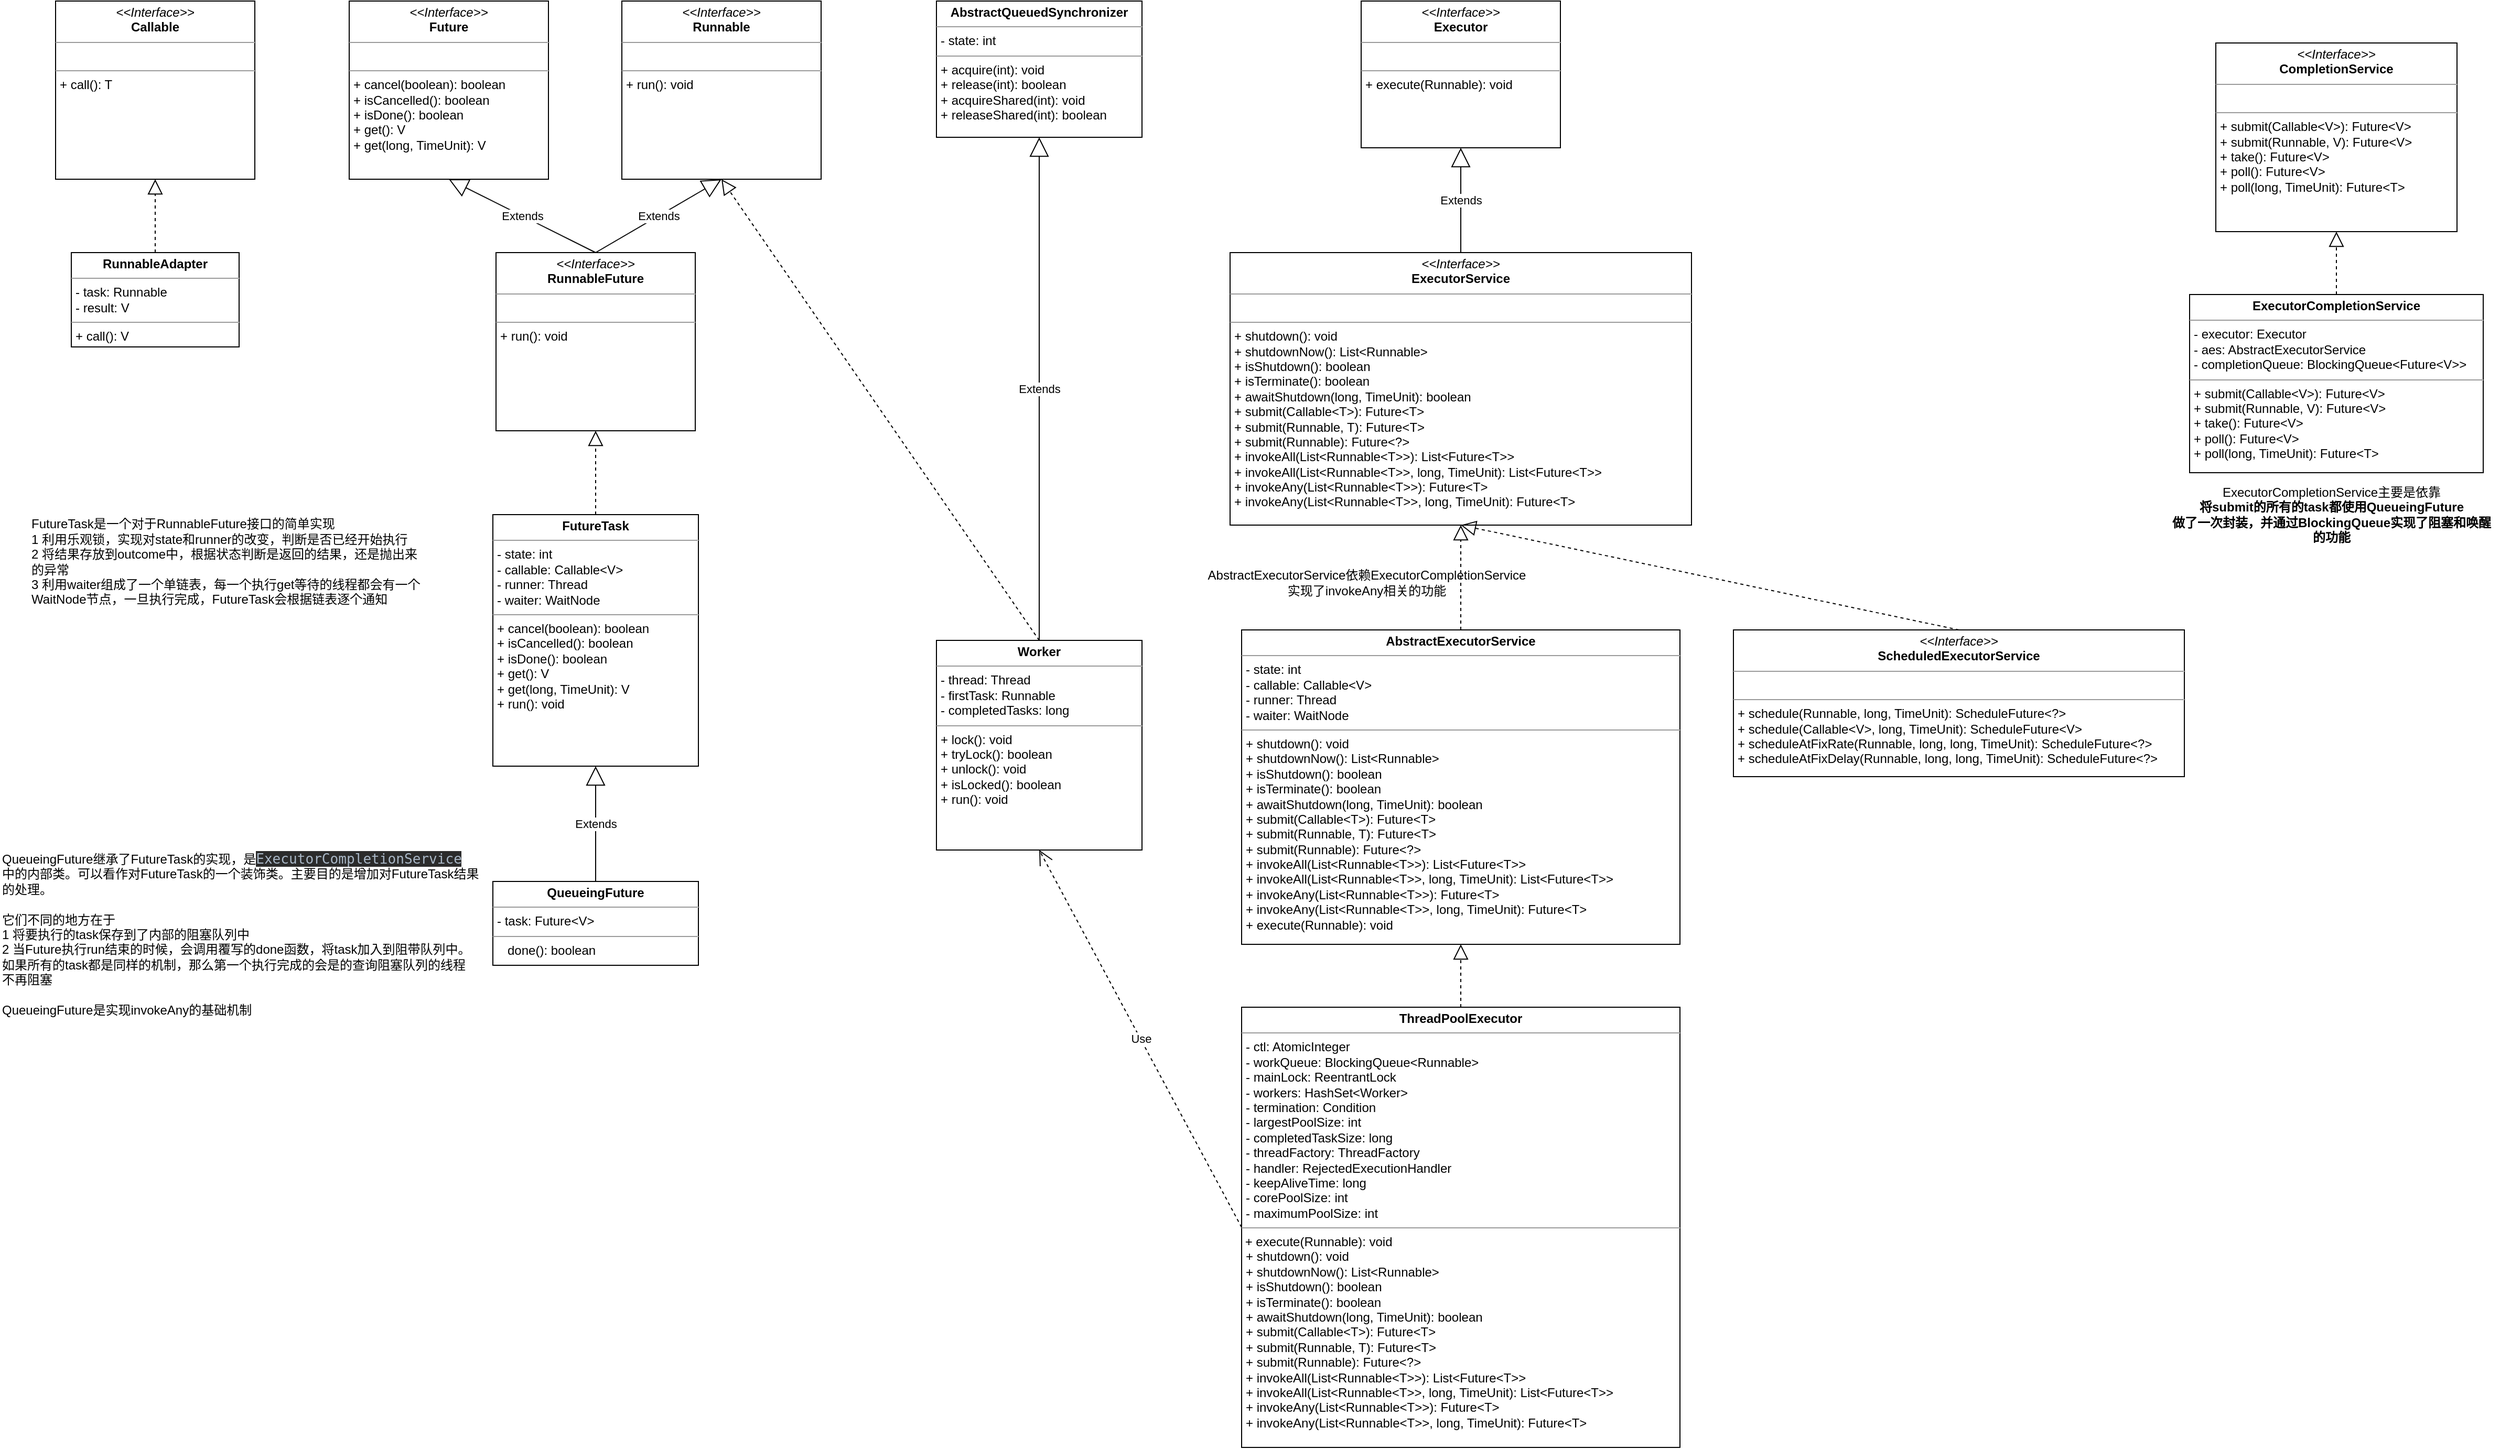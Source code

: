 <mxfile version="15.5.4" type="embed"><diagram id="TC-7iP8uIICtkVpKpASy" name="Page-1"><mxGraphModel dx="2897" dy="908" grid="1" gridSize="10" guides="1" tooltips="1" connect="1" arrows="1" fold="1" page="1" pageScale="1" pageWidth="850" pageHeight="1100" math="0" shadow="0"><root><mxCell id="0"/><mxCell id="1" parent="0"/><mxCell id="2" value="&lt;p style=&quot;margin: 0px ; margin-top: 4px ; text-align: center&quot;&gt;&lt;i&gt;&amp;lt;&amp;lt;Interface&amp;gt;&amp;gt;&lt;/i&gt;&lt;br&gt;&lt;b&gt;Executor&lt;/b&gt;&lt;/p&gt;&lt;hr size=&quot;1&quot;&gt;&lt;p style=&quot;margin: 0px ; margin-left: 4px&quot;&gt;&lt;br&gt;&lt;/p&gt;&lt;hr size=&quot;1&quot;&gt;&lt;p style=&quot;margin: 0px ; margin-left: 4px&quot;&gt;+ execute(Runnable): void&lt;/p&gt;" style="verticalAlign=top;align=left;overflow=fill;fontSize=12;fontFamily=Helvetica;html=1;" parent="1" vertex="1"><mxGeometry x="165" y="40" width="190" height="140" as="geometry"/></mxCell><mxCell id="3" value="&lt;p style=&quot;margin: 0px ; margin-top: 4px ; text-align: center&quot;&gt;&lt;i&gt;&amp;lt;&amp;lt;Interface&amp;gt;&amp;gt;&lt;/i&gt;&lt;br&gt;&lt;b&gt;ExecutorService&lt;/b&gt;&lt;/p&gt;&lt;hr size=&quot;1&quot;&gt;&lt;p style=&quot;margin: 0px ; margin-left: 4px&quot;&gt;&lt;br&gt;&lt;/p&gt;&lt;hr size=&quot;1&quot;&gt;&lt;p style=&quot;margin: 0px ; margin-left: 4px&quot;&gt;+ shutdown(): void&lt;/p&gt;&lt;p style=&quot;margin: 0px ; margin-left: 4px&quot;&gt;+ shutdownNow(): List&amp;lt;Runnable&amp;gt;&lt;/p&gt;&lt;p style=&quot;margin: 0px ; margin-left: 4px&quot;&gt;+ isShutdown(): boolean&lt;/p&gt;&lt;p style=&quot;margin: 0px ; margin-left: 4px&quot;&gt;+ isTerminate(): boolean&lt;/p&gt;&lt;p style=&quot;margin: 0px ; margin-left: 4px&quot;&gt;+ awaitShutdown(long, TimeUnit): boolean&lt;/p&gt;&lt;p style=&quot;margin: 0px ; margin-left: 4px&quot;&gt;+ submit(Callable&amp;lt;T&amp;gt;): Future&amp;lt;T&amp;gt;&lt;/p&gt;&lt;p style=&quot;margin: 0px ; margin-left: 4px&quot;&gt;+ submit(Runnable, T): Future&amp;lt;T&amp;gt;&lt;/p&gt;&lt;p style=&quot;margin: 0px ; margin-left: 4px&quot;&gt;+ submit(Runnable): Future&amp;lt;?&amp;gt;&lt;/p&gt;&lt;p style=&quot;margin: 0px ; margin-left: 4px&quot;&gt;+ invokeAll(List&amp;lt;Runnable&amp;lt;T&amp;gt;&amp;gt;): List&amp;lt;Future&amp;lt;T&amp;gt;&amp;gt;&lt;/p&gt;&lt;p style=&quot;margin: 0px ; margin-left: 4px&quot;&gt;+ invokeAll(List&amp;lt;Runnable&amp;lt;T&amp;gt;&amp;gt;, long, TimeUnit): List&amp;lt;Future&amp;lt;T&amp;gt;&amp;gt;&lt;/p&gt;&lt;p style=&quot;margin: 0px 0px 0px 4px&quot;&gt;+ invokeAny(List&amp;lt;Runnable&amp;lt;T&amp;gt;&amp;gt;): Future&amp;lt;T&amp;gt;&lt;/p&gt;&lt;p style=&quot;margin: 0px 0px 0px 4px&quot;&gt;+ invokeAny(List&amp;lt;Runnable&amp;lt;T&amp;gt;&amp;gt;, long, TimeUnit): Future&amp;lt;T&amp;gt;&lt;/p&gt;" style="verticalAlign=top;align=left;overflow=fill;fontSize=12;fontFamily=Helvetica;html=1;" parent="1" vertex="1"><mxGeometry x="40" y="280" width="440" height="260" as="geometry"/></mxCell><mxCell id="5" value="&lt;p style=&quot;margin: 0px ; margin-top: 4px ; text-align: center&quot;&gt;&lt;i&gt;&amp;lt;&amp;lt;Interface&amp;gt;&amp;gt;&lt;/i&gt;&lt;br&gt;&lt;b&gt;Future&lt;/b&gt;&lt;/p&gt;&lt;hr size=&quot;1&quot;&gt;&lt;p style=&quot;margin: 0px ; margin-left: 4px&quot;&gt;&lt;br&gt;&lt;/p&gt;&lt;hr size=&quot;1&quot;&gt;&lt;p style=&quot;margin: 0px ; margin-left: 4px&quot;&gt;+ cancel(boolean): boolean&lt;/p&gt;&lt;p style=&quot;margin: 0px ; margin-left: 4px&quot;&gt;+ isCancelled(): boolean&lt;/p&gt;&lt;p style=&quot;margin: 0px ; margin-left: 4px&quot;&gt;+ isDone(): boolean&lt;/p&gt;&lt;p style=&quot;margin: 0px ; margin-left: 4px&quot;&gt;+ get(): V&lt;/p&gt;&lt;p style=&quot;margin: 0px ; margin-left: 4px&quot;&gt;+ get(long, TimeUnit): V&lt;/p&gt;" style="verticalAlign=top;align=left;overflow=fill;fontSize=12;fontFamily=Helvetica;html=1;" parent="1" vertex="1"><mxGeometry x="-800" y="40" width="190" height="170" as="geometry"/></mxCell><mxCell id="6" value="&lt;p style=&quot;margin: 0px ; margin-top: 4px ; text-align: center&quot;&gt;&lt;i&gt;&amp;lt;&amp;lt;Interface&amp;gt;&amp;gt;&lt;/i&gt;&lt;br&gt;&lt;b&gt;Runnable&lt;/b&gt;&lt;/p&gt;&lt;hr size=&quot;1&quot;&gt;&lt;p style=&quot;margin: 0px ; margin-left: 4px&quot;&gt;&lt;br&gt;&lt;/p&gt;&lt;hr size=&quot;1&quot;&gt;&lt;p style=&quot;margin: 0px ; margin-left: 4px&quot;&gt;+ run(): void&lt;/p&gt;" style="verticalAlign=top;align=left;overflow=fill;fontSize=12;fontFamily=Helvetica;html=1;" parent="1" vertex="1"><mxGeometry x="-540" y="40" width="190" height="170" as="geometry"/></mxCell><mxCell id="7" value="&lt;p style=&quot;margin: 0px ; margin-top: 4px ; text-align: center&quot;&gt;&lt;i&gt;&amp;lt;&amp;lt;Interface&amp;gt;&amp;gt;&lt;/i&gt;&lt;br&gt;&lt;b&gt;RunnableFuture&lt;/b&gt;&lt;/p&gt;&lt;hr size=&quot;1&quot;&gt;&lt;p style=&quot;margin: 0px ; margin-left: 4px&quot;&gt;&lt;br&gt;&lt;/p&gt;&lt;hr size=&quot;1&quot;&gt;&lt;p style=&quot;margin: 0px ; margin-left: 4px&quot;&gt;+ run(): void&lt;/p&gt;" style="verticalAlign=top;align=left;overflow=fill;fontSize=12;fontFamily=Helvetica;html=1;" parent="1" vertex="1"><mxGeometry x="-660" y="280" width="190" height="170" as="geometry"/></mxCell><mxCell id="10" value="&lt;p style=&quot;margin: 0px ; margin-top: 4px ; text-align: center&quot;&gt;&lt;b&gt;FutureTask&lt;/b&gt;&lt;/p&gt;&lt;hr size=&quot;1&quot;&gt;&lt;p style=&quot;margin: 0px ; margin-left: 4px&quot;&gt;- state: int&lt;/p&gt;&lt;p style=&quot;margin: 0px ; margin-left: 4px&quot;&gt;- callable: Callable&amp;lt;V&amp;gt;&lt;/p&gt;&lt;p style=&quot;margin: 0px ; margin-left: 4px&quot;&gt;- runner: Thread&lt;/p&gt;&lt;p style=&quot;margin: 0px ; margin-left: 4px&quot;&gt;- waiter: WaitNode&lt;/p&gt;&lt;hr size=&quot;1&quot;&gt;&lt;p style=&quot;margin: 0px 0px 0px 4px&quot;&gt;+ cancel(boolean): boolean&lt;/p&gt;&lt;p style=&quot;margin: 0px 0px 0px 4px&quot;&gt;+ isCancelled(): boolean&lt;/p&gt;&lt;p style=&quot;margin: 0px 0px 0px 4px&quot;&gt;+ isDone(): boolean&lt;/p&gt;&lt;p style=&quot;margin: 0px 0px 0px 4px&quot;&gt;+ get(): V&lt;/p&gt;&lt;p style=&quot;margin: 0px 0px 0px 4px&quot;&gt;+ get(long, TimeUnit): V&lt;/p&gt;&lt;p style=&quot;margin: 0px 0px 0px 4px&quot;&gt;+ run(): void&lt;br&gt;&lt;/p&gt;" style="verticalAlign=top;align=left;overflow=fill;fontSize=12;fontFamily=Helvetica;html=1;" parent="1" vertex="1"><mxGeometry x="-663" y="530" width="196" height="240" as="geometry"/></mxCell><mxCell id="12" value="" style="endArrow=block;dashed=1;endFill=0;endSize=12;html=1;rounded=0;entryX=0.5;entryY=1;entryDx=0;entryDy=0;exitX=0.5;exitY=0;exitDx=0;exitDy=0;" parent="1" source="10" target="7" edge="1"><mxGeometry width="160" relative="1" as="geometry"><mxPoint x="-990" y="560" as="sourcePoint"/><mxPoint x="-830" y="560" as="targetPoint"/></mxGeometry></mxCell><mxCell id="13" value="Extends" style="endArrow=block;endSize=16;endFill=0;html=1;rounded=0;entryX=0.5;entryY=1;entryDx=0;entryDy=0;exitX=0.5;exitY=0;exitDx=0;exitDy=0;" parent="1" source="7" target="5" edge="1"><mxGeometry width="160" relative="1" as="geometry"><mxPoint x="-770" y="340" as="sourcePoint"/><mxPoint x="-610" y="340" as="targetPoint"/></mxGeometry></mxCell><mxCell id="14" value="Extends" style="endArrow=block;endSize=16;endFill=0;html=1;rounded=0;entryX=0.5;entryY=1;entryDx=0;entryDy=0;exitX=0.5;exitY=0;exitDx=0;exitDy=0;" parent="1" source="7" target="6" edge="1"><mxGeometry width="160" relative="1" as="geometry"><mxPoint x="-555" y="290" as="sourcePoint"/><mxPoint x="-695" y="220" as="targetPoint"/></mxGeometry></mxCell><mxCell id="15" value="Extends" style="endArrow=block;endSize=16;endFill=0;html=1;rounded=0;entryX=0.5;entryY=1;entryDx=0;entryDy=0;exitX=0.5;exitY=0;exitDx=0;exitDy=0;" parent="1" source="3" target="2" edge="1"><mxGeometry width="160" relative="1" as="geometry"><mxPoint x="-255" y="290" as="sourcePoint"/><mxPoint x="-135" y="220" as="targetPoint"/></mxGeometry></mxCell><mxCell id="16" value="&lt;p style=&quot;margin: 0px ; margin-top: 4px ; text-align: center&quot;&gt;&lt;i&gt;&amp;lt;&amp;lt;Interface&amp;gt;&amp;gt;&lt;/i&gt;&lt;br&gt;&lt;b&gt;Callable&lt;/b&gt;&lt;/p&gt;&lt;hr size=&quot;1&quot;&gt;&lt;p style=&quot;margin: 0px ; margin-left: 4px&quot;&gt;&lt;br&gt;&lt;/p&gt;&lt;hr size=&quot;1&quot;&gt;&lt;p style=&quot;margin: 0px ; margin-left: 4px&quot;&gt;+ call(): T&lt;/p&gt;" style="verticalAlign=top;align=left;overflow=fill;fontSize=12;fontFamily=Helvetica;html=1;" parent="1" vertex="1"><mxGeometry x="-1080" y="40" width="190" height="170" as="geometry"/></mxCell><mxCell id="17" value="&lt;p style=&quot;margin: 0px ; margin-top: 4px ; text-align: center&quot;&gt;&lt;b&gt;RunnableAdapter&lt;/b&gt;&lt;/p&gt;&lt;hr size=&quot;1&quot;&gt;&lt;p style=&quot;margin: 0px ; margin-left: 4px&quot;&gt;- task: Runnable&lt;/p&gt;&lt;p style=&quot;margin: 0px ; margin-left: 4px&quot;&gt;- result: V&lt;/p&gt;&lt;hr size=&quot;1&quot;&gt;&lt;p style=&quot;margin: 0px ; margin-left: 4px&quot;&gt;+ call(): V&lt;/p&gt;" style="verticalAlign=top;align=left;overflow=fill;fontSize=12;fontFamily=Helvetica;html=1;" parent="1" vertex="1"><mxGeometry x="-1065" y="280" width="160" height="90" as="geometry"/></mxCell><mxCell id="18" value="" style="endArrow=block;dashed=1;endFill=0;endSize=12;html=1;rounded=0;entryX=0.5;entryY=1;entryDx=0;entryDy=0;exitX=0.5;exitY=0;exitDx=0;exitDy=0;" parent="1" source="17" target="16" edge="1"><mxGeometry width="160" relative="1" as="geometry"><mxPoint x="-1059" y="500" as="sourcePoint"/><mxPoint x="-1059" y="430" as="targetPoint"/></mxGeometry></mxCell><mxCell id="19" value="FutureTask是一个对于RunnableFuture接口的简单实现&lt;br&gt;1 利用乐观锁，实现对state和runner的改变，判断是否已经开始执行&lt;br&gt;2 将结果存放到outcome中，根据状态判断是返回的结果，还是抛出来&lt;br&gt;的异常&lt;br&gt;3 利用waiter组成了一个单链表，每一个执行get等待的线程都会有一个&lt;br&gt;WaitNode节点，一旦执行完成，FutureTask会根据链表逐个通知" style="text;html=1;align=left;verticalAlign=middle;resizable=0;points=[];autosize=1;strokeColor=none;fillColor=none;" parent="1" vertex="1"><mxGeometry x="-1105" y="530" width="390" height="90" as="geometry"/></mxCell><mxCell id="20" value="&lt;p style=&quot;margin: 0px ; margin-top: 4px ; text-align: center&quot;&gt;&lt;b&gt;AbstractExecutorService&lt;/b&gt;&lt;/p&gt;&lt;hr size=&quot;1&quot;&gt;&lt;p style=&quot;margin: 0px ; margin-left: 4px&quot;&gt;- state: int&lt;/p&gt;&lt;p style=&quot;margin: 0px ; margin-left: 4px&quot;&gt;- callable: Callable&amp;lt;V&amp;gt;&lt;/p&gt;&lt;p style=&quot;margin: 0px ; margin-left: 4px&quot;&gt;- runner: Thread&lt;/p&gt;&lt;p style=&quot;margin: 0px ; margin-left: 4px&quot;&gt;- waiter: WaitNode&lt;/p&gt;&lt;hr size=&quot;1&quot;&gt;&lt;p style=&quot;margin: 0px 0px 0px 4px&quot;&gt;+ shutdown(): void&lt;/p&gt;&lt;p style=&quot;margin: 0px 0px 0px 4px&quot;&gt;+ shutdownNow(): List&amp;lt;Runnable&amp;gt;&lt;/p&gt;&lt;p style=&quot;margin: 0px 0px 0px 4px&quot;&gt;+ isShutdown(): boolean&lt;/p&gt;&lt;p style=&quot;margin: 0px 0px 0px 4px&quot;&gt;+ isTerminate(): boolean&lt;/p&gt;&lt;p style=&quot;margin: 0px 0px 0px 4px&quot;&gt;+ awaitShutdown(long, TimeUnit): boolean&lt;/p&gt;&lt;p style=&quot;margin: 0px 0px 0px 4px&quot;&gt;+ submit(Callable&amp;lt;T&amp;gt;): Future&amp;lt;T&amp;gt;&lt;/p&gt;&lt;p style=&quot;margin: 0px 0px 0px 4px&quot;&gt;+ submit(Runnable, T): Future&amp;lt;T&amp;gt;&lt;/p&gt;&lt;p style=&quot;margin: 0px 0px 0px 4px&quot;&gt;+ submit(Runnable): Future&amp;lt;?&amp;gt;&lt;/p&gt;&lt;p style=&quot;margin: 0px 0px 0px 4px&quot;&gt;+ invokeAll(List&amp;lt;Runnable&amp;lt;T&amp;gt;&amp;gt;): List&amp;lt;Future&amp;lt;T&amp;gt;&amp;gt;&lt;/p&gt;&lt;p style=&quot;margin: 0px 0px 0px 4px&quot;&gt;+ invokeAll(List&amp;lt;Runnable&amp;lt;T&amp;gt;&amp;gt;, long, TimeUnit): List&amp;lt;Future&amp;lt;T&amp;gt;&amp;gt;&lt;/p&gt;&lt;p style=&quot;margin: 0px 0px 0px 4px&quot;&gt;+ invokeAny(List&amp;lt;Runnable&amp;lt;T&amp;gt;&amp;gt;): Future&amp;lt;T&amp;gt;&lt;/p&gt;&lt;p style=&quot;margin: 0px 0px 0px 4px&quot;&gt;+ invokeAny(List&amp;lt;Runnable&amp;lt;T&amp;gt;&amp;gt;, long, TimeUnit): Future&amp;lt;T&amp;gt;&lt;/p&gt;&lt;p style=&quot;margin: 0px 0px 0px 4px&quot;&gt;+ execute(Runnable): void&lt;br&gt;&lt;/p&gt;" style="verticalAlign=top;align=left;overflow=fill;fontSize=12;fontFamily=Helvetica;html=1;" parent="1" vertex="1"><mxGeometry x="51" y="640" width="418" height="300" as="geometry"/></mxCell><mxCell id="21" value="" style="endArrow=block;dashed=1;endFill=0;endSize=12;html=1;rounded=0;entryX=0.5;entryY=1;entryDx=0;entryDy=0;exitX=0.5;exitY=0;exitDx=0;exitDy=0;" parent="1" source="20" target="3" edge="1"><mxGeometry width="160" relative="1" as="geometry"><mxPoint x="-10" y="660" as="sourcePoint"/><mxPoint x="-10" y="580" as="targetPoint"/></mxGeometry></mxCell><mxCell id="22" value="&lt;p style=&quot;margin: 0px ; margin-top: 4px ; text-align: center&quot;&gt;&lt;b&gt;QueueingFuture&lt;/b&gt;&lt;/p&gt;&lt;hr size=&quot;1&quot;&gt;&lt;p style=&quot;margin: 0px ; margin-left: 4px&quot;&gt;- task: Future&amp;lt;V&amp;gt;&lt;br&gt;&lt;/p&gt;&lt;hr size=&quot;1&quot;&gt;&lt;p style=&quot;margin: 0px 0px 0px 4px&quot;&gt;&lt;span&gt;&amp;nbsp; &amp;nbsp;done(): boolean&lt;/span&gt;&lt;/p&gt;" style="verticalAlign=top;align=left;overflow=fill;fontSize=12;fontFamily=Helvetica;html=1;" parent="1" vertex="1"><mxGeometry x="-663" y="880" width="196" height="80" as="geometry"/></mxCell><mxCell id="23" value="Extends" style="endArrow=block;endSize=16;endFill=0;html=1;rounded=0;entryX=0.5;entryY=1;entryDx=0;entryDy=0;exitX=0.5;exitY=0;exitDx=0;exitDy=0;" parent="1" source="22" target="10" edge="1"><mxGeometry width="160" relative="1" as="geometry"><mxPoint x="-555" y="290" as="sourcePoint"/><mxPoint x="-435" y="220" as="targetPoint"/></mxGeometry></mxCell><mxCell id="25" value="QueueingFuture继承了FutureTask的实现，是&lt;span style=&quot;background-color: rgb(43 , 43 , 43) ; color: rgb(169 , 183 , 198) ; font-family: &amp;#34;jetbrains mono&amp;#34; , monospace ; font-size: 9.8pt&quot;&gt;ExecutorCompletionService&lt;br&gt;&lt;/span&gt;&lt;span&gt;中的内部类。可以看作对FutureTask的一个装饰类。主要目的是增加对FutureTask结果&lt;br&gt;的处理。&lt;br&gt;&lt;br&gt;它们不同的地方在于&lt;/span&gt;&lt;br&gt;1 将要执行的task保存到了内部的阻塞队列中&lt;br&gt;2 当Future执行run结束的时候，会调用覆写的done函数，将task加入到阻带队列中。&lt;br&gt;如果所有的task都是同样的机制，那么第一个执行完成的会是的查询阻塞队列的线程&lt;br&gt;不再阻塞&lt;br&gt;&lt;br&gt;QueueingFuture是实现invokeAny的基础机制" style="text;html=1;align=left;verticalAlign=middle;resizable=0;points=[];autosize=1;strokeColor=none;fillColor=none;" parent="1" vertex="1"><mxGeometry x="-1133" y="850" width="470" height="160" as="geometry"/></mxCell><mxCell id="26" value="&lt;p style=&quot;margin: 0px ; margin-top: 4px ; text-align: center&quot;&gt;&lt;i&gt;&amp;lt;&amp;lt;Interface&amp;gt;&amp;gt;&lt;/i&gt;&lt;br&gt;&lt;b&gt;CompletionService&lt;/b&gt;&lt;/p&gt;&lt;hr size=&quot;1&quot;&gt;&lt;p style=&quot;margin: 0px ; margin-left: 4px&quot;&gt;&lt;br&gt;&lt;/p&gt;&lt;hr size=&quot;1&quot;&gt;&lt;p style=&quot;margin: 0px ; margin-left: 4px&quot;&gt;&lt;span&gt;+ submit(Callable&amp;lt;V&amp;gt;): Future&amp;lt;V&amp;gt;&lt;/span&gt;&lt;br&gt;&lt;/p&gt;&lt;p style=&quot;margin: 0px ; margin-left: 4px&quot;&gt;+ submit(Runnable, V): Future&amp;lt;V&amp;gt;&lt;/p&gt;&lt;p style=&quot;margin: 0px ; margin-left: 4px&quot;&gt;+ take(): Future&amp;lt;V&amp;gt;&lt;/p&gt;&lt;p style=&quot;margin: 0px ; margin-left: 4px&quot;&gt;+ poll(): Future&amp;lt;V&amp;gt;&lt;/p&gt;&lt;p style=&quot;margin: 0px 0px 0px 4px&quot;&gt;+ poll(long, TimeUnit): Future&amp;lt;T&amp;gt;&lt;/p&gt;" style="verticalAlign=top;align=left;overflow=fill;fontSize=12;fontFamily=Helvetica;html=1;" parent="1" vertex="1"><mxGeometry x="980" y="80" width="230" height="180" as="geometry"/></mxCell><mxCell id="27" value="&lt;p style=&quot;margin: 0px ; margin-top: 4px ; text-align: center&quot;&gt;&lt;b&gt;ExecutorCompletionService&lt;/b&gt;&lt;/p&gt;&lt;hr size=&quot;1&quot;&gt;&lt;p style=&quot;margin: 0px 0px 0px 4px&quot;&gt;- executor: Executor&lt;/p&gt;&lt;p style=&quot;margin: 0px 0px 0px 4px&quot;&gt;- aes: AbstractExecutorService&lt;/p&gt;&lt;p style=&quot;margin: 0px 0px 0px 4px&quot;&gt;- completionQueue: BlockingQueue&amp;lt;Future&amp;lt;V&amp;gt;&amp;gt;&lt;/p&gt;&lt;hr size=&quot;1&quot;&gt;&lt;p style=&quot;margin: 0px 0px 0px 4px&quot;&gt;+ submit(Callable&amp;lt;V&amp;gt;): Future&amp;lt;V&amp;gt;&lt;br&gt;&lt;/p&gt;&lt;p style=&quot;margin: 0px 0px 0px 4px&quot;&gt;+ submit(Runnable, V): Future&amp;lt;V&amp;gt;&lt;/p&gt;&lt;p style=&quot;margin: 0px 0px 0px 4px&quot;&gt;+ take(): Future&amp;lt;V&amp;gt;&lt;/p&gt;&lt;p style=&quot;margin: 0px 0px 0px 4px&quot;&gt;+ poll(): Future&amp;lt;V&amp;gt;&lt;/p&gt;&lt;p style=&quot;margin: 0px 0px 0px 4px&quot;&gt;+ poll(long, TimeUnit): Future&amp;lt;T&amp;gt;&lt;/p&gt;" style="verticalAlign=top;align=left;overflow=fill;fontSize=12;fontFamily=Helvetica;html=1;" parent="1" vertex="1"><mxGeometry x="955" y="320" width="280" height="170" as="geometry"/></mxCell><mxCell id="28" value="" style="endArrow=block;dashed=1;endFill=0;endSize=12;html=1;rounded=0;entryX=0.5;entryY=1;entryDx=0;entryDy=0;exitX=0.5;exitY=0;exitDx=0;exitDy=0;" parent="1" source="27" target="26" edge="1"><mxGeometry width="160" relative="1" as="geometry"><mxPoint x="690" y="450" as="sourcePoint"/><mxPoint x="690" y="350" as="targetPoint"/></mxGeometry></mxCell><mxCell id="29" value="ExecutorCompletionService主要是依靠&lt;br&gt;&lt;b&gt;将submit的所有的task都使用QueueingFuture&lt;br&gt;做了一次封装，并通过BlockingQueue实现了阻塞和唤醒&lt;br&gt;的功能&lt;br&gt;&lt;/b&gt;" style="text;html=1;align=center;verticalAlign=middle;resizable=0;points=[];autosize=1;strokeColor=none;fillColor=none;" parent="1" vertex="1"><mxGeometry x="930" y="500" width="320" height="60" as="geometry"/></mxCell><mxCell id="30" value="AbstractExecutorService依赖ExecutorCompletionService&lt;br&gt;实现了invokeAny相关的功能" style="text;html=1;align=center;verticalAlign=middle;resizable=0;points=[];autosize=1;strokeColor=none;fillColor=none;" parent="1" vertex="1"><mxGeometry x="10" y="580" width="320" height="30" as="geometry"/></mxCell><mxCell id="31" value="&lt;p style=&quot;margin: 0px ; margin-top: 4px ; text-align: center&quot;&gt;&lt;i&gt;&amp;lt;&amp;lt;Interface&amp;gt;&amp;gt;&lt;/i&gt;&lt;br&gt;&lt;b&gt;ScheduledExecutorService&lt;/b&gt;&lt;/p&gt;&lt;hr size=&quot;1&quot;&gt;&lt;p style=&quot;margin: 0px ; margin-left: 4px&quot;&gt;&lt;br&gt;&lt;/p&gt;&lt;hr size=&quot;1&quot;&gt;&lt;p style=&quot;margin: 0px ; margin-left: 4px&quot;&gt;+ schedule(Runnable, long, TimeUnit): ScheduleFuture&amp;lt;?&amp;gt;&lt;/p&gt;&lt;p style=&quot;margin: 0px ; margin-left: 4px&quot;&gt;+ schedule(Callable&amp;lt;V&amp;gt;, long, TimeUnit): ScheduleFuture&amp;lt;V&amp;gt;&lt;br&gt;&lt;/p&gt;&lt;p style=&quot;margin: 0px ; margin-left: 4px&quot;&gt;+ scheduleAtFixRate(Runnable, long, long, TimeUnit): ScheduleFuture&amp;lt;?&amp;gt;&lt;br&gt;&lt;/p&gt;&lt;p style=&quot;margin: 0px ; margin-left: 4px&quot;&gt;+ scheduleAtFixDelay(Runnable, long, long, TimeUnit): ScheduleFuture&amp;lt;?&amp;gt;&lt;br&gt;&lt;/p&gt;" style="verticalAlign=top;align=left;overflow=fill;fontSize=12;fontFamily=Helvetica;html=1;" parent="1" vertex="1"><mxGeometry x="520" y="640" width="430" height="140" as="geometry"/></mxCell><mxCell id="32" value="" style="endArrow=block;dashed=1;endFill=0;endSize=12;html=1;rounded=0;entryX=0.5;entryY=1;entryDx=0;entryDy=0;exitX=0.5;exitY=0;exitDx=0;exitDy=0;" parent="1" source="31" target="3" edge="1"><mxGeometry width="160" relative="1" as="geometry"><mxPoint x="270" y="650" as="sourcePoint"/><mxPoint x="270" y="550" as="targetPoint"/></mxGeometry></mxCell><mxCell id="33" value="&lt;p style=&quot;margin: 0px ; margin-top: 4px ; text-align: center&quot;&gt;&lt;b&gt;ThreadPoolExecutor&lt;/b&gt;&lt;/p&gt;&lt;hr size=&quot;1&quot;&gt;&lt;p style=&quot;margin: 0px ; margin-left: 4px&quot;&gt;- ctl: AtomicInteger&lt;/p&gt;&lt;p style=&quot;margin: 0px ; margin-left: 4px&quot;&gt;- workQueue: BlockingQueue&amp;lt;Runnable&amp;gt;&lt;/p&gt;&lt;p style=&quot;margin: 0px ; margin-left: 4px&quot;&gt;- mainLock: ReentrantLock&lt;/p&gt;&lt;p style=&quot;margin: 0px ; margin-left: 4px&quot;&gt;- workers: HashSet&amp;lt;Worker&amp;gt;&lt;/p&gt;&lt;p style=&quot;margin: 0px ; margin-left: 4px&quot;&gt;- termination: Condition&lt;/p&gt;&lt;p style=&quot;margin: 0px ; margin-left: 4px&quot;&gt;- largestPoolSize: int&lt;/p&gt;&lt;p style=&quot;margin: 0px ; margin-left: 4px&quot;&gt;- completedTaskSize: long&lt;/p&gt;&lt;p style=&quot;margin: 0px ; margin-left: 4px&quot;&gt;- threadFactory: ThreadFactory&lt;/p&gt;&lt;p style=&quot;margin: 0px ; margin-left: 4px&quot;&gt;- handler: RejectedExecutionHandler&lt;/p&gt;&lt;p style=&quot;margin: 0px ; margin-left: 4px&quot;&gt;- keepAliveTime: long&lt;/p&gt;&lt;p style=&quot;margin: 0px ; margin-left: 4px&quot;&gt;- corePoolSize: int&lt;/p&gt;&lt;p style=&quot;margin: 0px ; margin-left: 4px&quot;&gt;- maximumPoolSize: int&lt;/p&gt;&lt;hr size=&quot;1&quot;&gt;&amp;nbsp;+ execute(Runnable): void&lt;p style=&quot;margin: 0px 0px 0px 4px&quot;&gt;+ shutdown(): void&lt;/p&gt;&lt;p style=&quot;margin: 0px 0px 0px 4px&quot;&gt;+ shutdownNow(): List&amp;lt;Runnable&amp;gt;&lt;/p&gt;&lt;p style=&quot;margin: 0px 0px 0px 4px&quot;&gt;+ isShutdown(): boolean&lt;/p&gt;&lt;p style=&quot;margin: 0px 0px 0px 4px&quot;&gt;+ isTerminate(): boolean&lt;/p&gt;&lt;p style=&quot;margin: 0px 0px 0px 4px&quot;&gt;+ awaitShutdown(long, TimeUnit): boolean&lt;/p&gt;&lt;p style=&quot;margin: 0px 0px 0px 4px&quot;&gt;+ submit(Callable&amp;lt;T&amp;gt;): Future&amp;lt;T&amp;gt;&lt;/p&gt;&lt;p style=&quot;margin: 0px 0px 0px 4px&quot;&gt;+ submit(Runnable, T): Future&amp;lt;T&amp;gt;&lt;/p&gt;&lt;p style=&quot;margin: 0px 0px 0px 4px&quot;&gt;+ submit(Runnable): Future&amp;lt;?&amp;gt;&lt;/p&gt;&lt;p style=&quot;margin: 0px 0px 0px 4px&quot;&gt;+ invokeAll(List&amp;lt;Runnable&amp;lt;T&amp;gt;&amp;gt;): List&amp;lt;Future&amp;lt;T&amp;gt;&amp;gt;&lt;/p&gt;&lt;p style=&quot;margin: 0px 0px 0px 4px&quot;&gt;+ invokeAll(List&amp;lt;Runnable&amp;lt;T&amp;gt;&amp;gt;, long, TimeUnit): List&amp;lt;Future&amp;lt;T&amp;gt;&amp;gt;&lt;/p&gt;&lt;p style=&quot;margin: 0px 0px 0px 4px&quot;&gt;+ invokeAny(List&amp;lt;Runnable&amp;lt;T&amp;gt;&amp;gt;): Future&amp;lt;T&amp;gt;&lt;/p&gt;&lt;p style=&quot;margin: 0px 0px 0px 4px&quot;&gt;+ invokeAny(List&amp;lt;Runnable&amp;lt;T&amp;gt;&amp;gt;, long, TimeUnit): Future&amp;lt;T&amp;gt;&lt;/p&gt;" style="verticalAlign=top;align=left;overflow=fill;fontSize=12;fontFamily=Helvetica;html=1;" parent="1" vertex="1"><mxGeometry x="51" y="1000" width="418" height="420" as="geometry"/></mxCell><mxCell id="34" value="" style="endArrow=block;dashed=1;endFill=0;endSize=12;html=1;rounded=0;entryX=0.5;entryY=1;entryDx=0;entryDy=0;exitX=0.5;exitY=0;exitDx=0;exitDy=0;" parent="1" source="33" target="20" edge="1"><mxGeometry width="160" relative="1" as="geometry"><mxPoint x="270" y="650" as="sourcePoint"/><mxPoint x="270" y="550" as="targetPoint"/></mxGeometry></mxCell><mxCell id="35" value="&lt;p style=&quot;margin: 0px ; margin-top: 4px ; text-align: center&quot;&gt;&lt;b&gt;AbstractQueuedSynchronizer&lt;/b&gt;&lt;/p&gt;&lt;hr size=&quot;1&quot;&gt;&lt;p style=&quot;margin: 0px ; margin-left: 4px&quot;&gt;- state: int&lt;br&gt;&lt;/p&gt;&lt;hr size=&quot;1&quot;&gt;&lt;p style=&quot;margin: 0px 0px 0px 4px&quot;&gt;+ acquire(int): void&lt;/p&gt;&lt;p style=&quot;margin: 0px 0px 0px 4px&quot;&gt;+ release(int): boolean&lt;/p&gt;&lt;p style=&quot;margin: 0px 0px 0px 4px&quot;&gt;+ acquireShared(int): void&lt;/p&gt;&lt;p style=&quot;margin: 0px 0px 0px 4px&quot;&gt;+ releaseShared(int): boolean&lt;/p&gt;&lt;p style=&quot;margin: 0px 0px 0px 4px&quot;&gt;&lt;br&gt;&lt;/p&gt;&lt;p style=&quot;margin: 0px 0px 0px 4px&quot;&gt;&lt;br&gt;&lt;/p&gt;" style="verticalAlign=top;align=left;overflow=fill;fontSize=12;fontFamily=Helvetica;html=1;" parent="1" vertex="1"><mxGeometry x="-240" y="40" width="196" height="130" as="geometry"/></mxCell><mxCell id="36" value="&lt;p style=&quot;margin: 0px ; margin-top: 4px ; text-align: center&quot;&gt;&lt;b&gt;Worker&lt;/b&gt;&lt;/p&gt;&lt;hr size=&quot;1&quot;&gt;&lt;p style=&quot;margin: 0px ; margin-left: 4px&quot;&gt;- thread: Thread&lt;br&gt;&lt;/p&gt;&lt;p style=&quot;margin: 0px ; margin-left: 4px&quot;&gt;- firstTask: Runnable&lt;/p&gt;&lt;p style=&quot;margin: 0px ; margin-left: 4px&quot;&gt;- completedTasks: long&lt;/p&gt;&lt;hr size=&quot;1&quot;&gt;&lt;p style=&quot;margin: 0px 0px 0px 4px&quot;&gt;+ lock(): void&lt;/p&gt;&lt;p style=&quot;margin: 0px 0px 0px 4px&quot;&gt;+ tryLock(): boolean&lt;/p&gt;&lt;p style=&quot;margin: 0px 0px 0px 4px&quot;&gt;+ unlock(): void&lt;/p&gt;&lt;p style=&quot;margin: 0px 0px 0px 4px&quot;&gt;+ isLocked(): boolean&lt;/p&gt;&lt;p style=&quot;margin: 0px 0px 0px 4px&quot;&gt;+ run(): void&lt;/p&gt;&lt;p style=&quot;margin: 0px 0px 0px 4px&quot;&gt;&lt;br&gt;&lt;/p&gt;" style="verticalAlign=top;align=left;overflow=fill;fontSize=12;fontFamily=Helvetica;html=1;" parent="1" vertex="1"><mxGeometry x="-240" y="650" width="196" height="200" as="geometry"/></mxCell><mxCell id="37" value="" style="endArrow=block;dashed=1;endFill=0;endSize=12;html=1;rounded=0;entryX=0.5;entryY=1;entryDx=0;entryDy=0;exitX=0.5;exitY=0;exitDx=0;exitDy=0;" parent="1" source="36" target="6" edge="1"><mxGeometry width="160" relative="1" as="geometry"><mxPoint x="-555" y="540" as="sourcePoint"/><mxPoint x="-555" y="460" as="targetPoint"/></mxGeometry></mxCell><mxCell id="38" value="Extends" style="endArrow=block;endSize=16;endFill=0;html=1;rounded=0;entryX=0.5;entryY=1;entryDx=0;entryDy=0;exitX=0.5;exitY=0;exitDx=0;exitDy=0;" parent="1" source="36" target="35" edge="1"><mxGeometry width="160" relative="1" as="geometry"><mxPoint x="-555" y="290" as="sourcePoint"/><mxPoint x="-435" y="220" as="targetPoint"/></mxGeometry></mxCell><mxCell id="39" value="Use" style="endArrow=open;endSize=12;dashed=1;html=1;rounded=0;entryX=0.5;entryY=1;entryDx=0;entryDy=0;exitX=0;exitY=0.5;exitDx=0;exitDy=0;" parent="1" source="33" target="36" edge="1"><mxGeometry width="160" relative="1" as="geometry"><mxPoint x="-460" y="700" as="sourcePoint"/><mxPoint x="-300" y="700" as="targetPoint"/></mxGeometry></mxCell></root></mxGraphModel></diagram></mxfile>